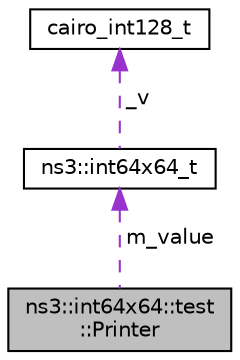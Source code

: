 digraph "ns3::int64x64::test::Printer"
{
 // LATEX_PDF_SIZE
  edge [fontname="Helvetica",fontsize="10",labelfontname="Helvetica",labelfontsize="10"];
  node [fontname="Helvetica",fontsize="10",shape=record];
  Node1 [label="ns3::int64x64::test\l::Printer",height=0.2,width=0.4,color="black", fillcolor="grey75", style="filled", fontcolor="black",tooltip="Pretty printer for test cases."];
  Node2 -> Node1 [dir="back",color="darkorchid3",fontsize="10",style="dashed",label=" m_value" ,fontname="Helvetica"];
  Node2 [label="ns3::int64x64_t",height=0.2,width=0.4,color="black", fillcolor="white", style="filled",URL="$classns3_1_1int64x64__t.html",tooltip="High precision numerical type, implementing Q64.64 fixed precision."];
  Node3 -> Node2 [dir="back",color="darkorchid3",fontsize="10",style="dashed",label=" _v" ,fontname="Helvetica"];
  Node3 [label="cairo_int128_t",height=0.2,width=0.4,color="black", fillcolor="white", style="filled",URL="$structcairo__int128__t.html",tooltip=" "];
}
